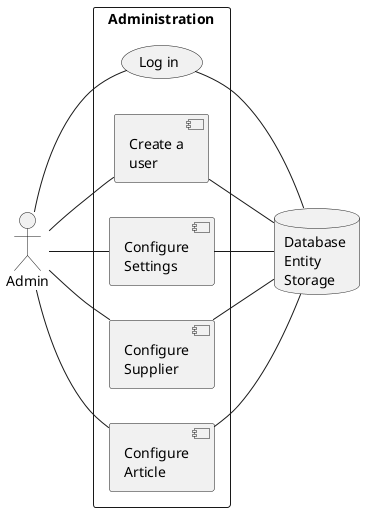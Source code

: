 @startuml
left to right direction
skinparam packageStyle rectangle
actor Admin
database "Database \nEntity \nStorage" as Database

rectangle "Administration" {
	Admin -- (Log in)
	Admin -- [Create a\nuser]
	(Log in) -- Database
	[Create a\nuser] -- Database
	Admin -- [Configure\nSettings]
	Admin -- [Configure\nSupplier]
	Admin -- [Configure\nArticle]
	[Configure\nSupplier] -- Database
	[Configure\nArticle] -- Database
	[Configure\nSettings] -- Database
}

@enduml

